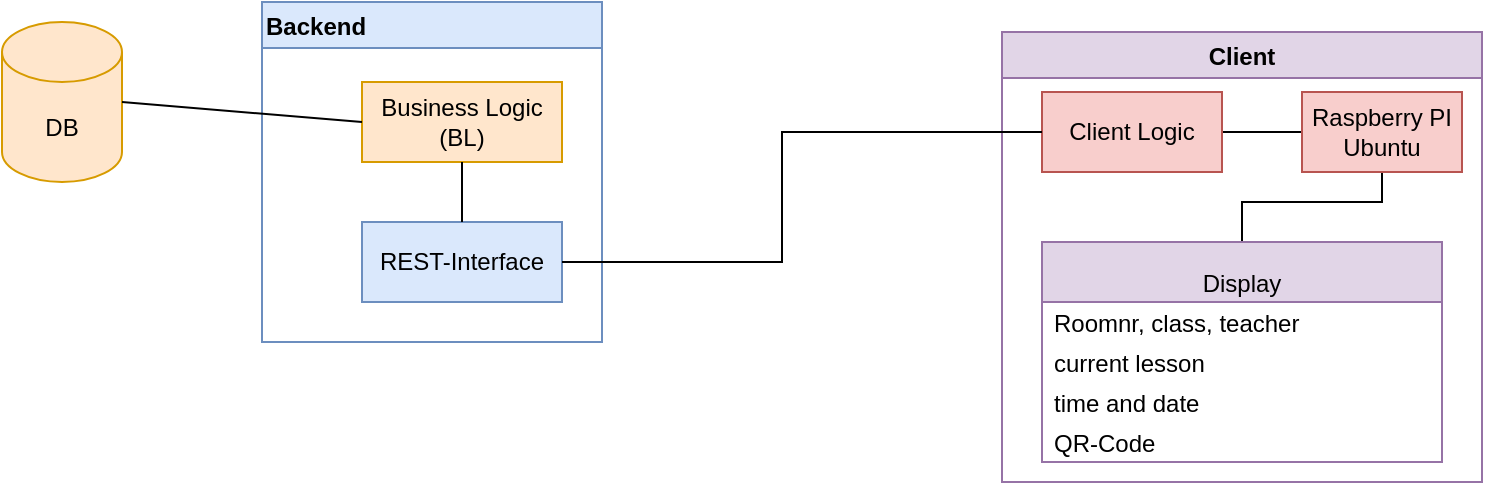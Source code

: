 <mxfile version="15.6.8" type="github">
  <diagram id="VIqUrMfN881pSGvHWkAi" name="Page-1">
    <mxGraphModel dx="1422" dy="740" grid="1" gridSize="10" guides="1" tooltips="1" connect="1" arrows="1" fold="1" page="1" pageScale="1" pageWidth="827" pageHeight="1169" math="0" shadow="0">
      <root>
        <mxCell id="0" />
        <mxCell id="1" parent="0" />
        <mxCell id="ZtJjANbV4Lpw1nc10nZc-3" value="Backend" style="swimlane;align=left;fillColor=#dae8fc;strokeColor=#6c8ebf;" parent="1" vertex="1">
          <mxGeometry x="140" y="30" width="170" height="170" as="geometry" />
        </mxCell>
        <mxCell id="ZtJjANbV4Lpw1nc10nZc-5" value="Business Logic&lt;br&gt;(BL)" style="rounded=0;whiteSpace=wrap;html=1;align=center;fillColor=#ffe6cc;strokeColor=#d79b00;" parent="ZtJjANbV4Lpw1nc10nZc-3" vertex="1">
          <mxGeometry x="50" y="40" width="100" height="40" as="geometry" />
        </mxCell>
        <mxCell id="ZtJjANbV4Lpw1nc10nZc-9" value="REST-Interface" style="rounded=0;whiteSpace=wrap;html=1;align=center;fillColor=#dae8fc;strokeColor=#6c8ebf;" parent="ZtJjANbV4Lpw1nc10nZc-3" vertex="1">
          <mxGeometry x="50" y="110" width="100" height="40" as="geometry" />
        </mxCell>
        <mxCell id="ZtJjANbV4Lpw1nc10nZc-10" value="" style="endArrow=none;startArrow=none;html=1;rounded=0;exitX=0.5;exitY=1;exitDx=0;exitDy=0;entryX=0.5;entryY=0;entryDx=0;entryDy=0;startFill=0;endFill=0;" parent="ZtJjANbV4Lpw1nc10nZc-3" source="ZtJjANbV4Lpw1nc10nZc-5" target="ZtJjANbV4Lpw1nc10nZc-9" edge="1">
          <mxGeometry width="50" height="50" relative="1" as="geometry">
            <mxPoint x="300" y="350" as="sourcePoint" />
            <mxPoint x="350" y="300" as="targetPoint" />
          </mxGeometry>
        </mxCell>
        <mxCell id="ZtJjANbV4Lpw1nc10nZc-6" value="DB" style="shape=cylinder3;whiteSpace=wrap;html=1;boundedLbl=1;backgroundOutline=1;size=15;align=center;fillColor=#ffe6cc;strokeColor=#d79b00;" parent="1" vertex="1">
          <mxGeometry x="10" y="40" width="60" height="80" as="geometry" />
        </mxCell>
        <mxCell id="ZtJjANbV4Lpw1nc10nZc-8" value="" style="endArrow=none;startArrow=none;html=1;rounded=0;exitX=1;exitY=0.5;exitDx=0;exitDy=0;exitPerimeter=0;entryX=0;entryY=0.5;entryDx=0;entryDy=0;endFill=0;startFill=0;" parent="1" source="ZtJjANbV4Lpw1nc10nZc-6" target="ZtJjANbV4Lpw1nc10nZc-5" edge="1">
          <mxGeometry width="50" height="50" relative="1" as="geometry">
            <mxPoint x="460" y="420" as="sourcePoint" />
            <mxPoint x="110" y="110" as="targetPoint" />
          </mxGeometry>
        </mxCell>
        <mxCell id="ZtJjANbV4Lpw1nc10nZc-11" value="Client" style="swimlane;align=center;fillColor=#e1d5e7;strokeColor=#9673a6;verticalAlign=middle;" parent="1" vertex="1">
          <mxGeometry x="510" y="45" width="240" height="225" as="geometry" />
        </mxCell>
        <mxCell id="ZtJjANbV4Lpw1nc10nZc-16" style="edgeStyle=orthogonalEdgeStyle;rounded=0;orthogonalLoop=1;jettySize=auto;html=1;entryX=1;entryY=0.5;entryDx=0;entryDy=0;startArrow=none;startFill=0;endArrow=none;endFill=0;" parent="ZtJjANbV4Lpw1nc10nZc-11" source="ZtJjANbV4Lpw1nc10nZc-13" target="ZtJjANbV4Lpw1nc10nZc-15" edge="1">
          <mxGeometry relative="1" as="geometry" />
        </mxCell>
        <mxCell id="N1tLH85BYtT5_raRtKyt-8" style="edgeStyle=orthogonalEdgeStyle;rounded=0;orthogonalLoop=1;jettySize=auto;html=1;entryX=0.5;entryY=0;entryDx=0;entryDy=0;startArrow=none;startFill=0;endArrow=none;endFill=0;" edge="1" parent="ZtJjANbV4Lpw1nc10nZc-11" source="ZtJjANbV4Lpw1nc10nZc-13" target="N1tLH85BYtT5_raRtKyt-2">
          <mxGeometry relative="1" as="geometry">
            <Array as="points">
              <mxPoint x="190" y="85" />
              <mxPoint x="120" y="85" />
            </Array>
          </mxGeometry>
        </mxCell>
        <mxCell id="ZtJjANbV4Lpw1nc10nZc-13" value="Raspberry PI&lt;br&gt;Ubuntu" style="rounded=0;whiteSpace=wrap;html=1;align=center;fillColor=#f8cecc;strokeColor=#b85450;" parent="ZtJjANbV4Lpw1nc10nZc-11" vertex="1">
          <mxGeometry x="150" y="30" width="80" height="40" as="geometry" />
        </mxCell>
        <mxCell id="ZtJjANbV4Lpw1nc10nZc-15" value="Client Logic" style="rounded=0;whiteSpace=wrap;html=1;align=center;fillColor=#f8cecc;strokeColor=#b85450;" parent="ZtJjANbV4Lpw1nc10nZc-11" vertex="1">
          <mxGeometry x="20" y="30" width="90" height="40" as="geometry" />
        </mxCell>
        <mxCell id="N1tLH85BYtT5_raRtKyt-2" value="Display" style="swimlane;fontStyle=0;childLayout=stackLayout;horizontal=1;startSize=30;horizontalStack=0;resizeParent=1;resizeParentMax=0;resizeLast=0;collapsible=1;marginBottom=0;align=center;verticalAlign=bottom;fillColor=#e1d5e7;strokeColor=#9673a6;" vertex="1" parent="ZtJjANbV4Lpw1nc10nZc-11">
          <mxGeometry x="20" y="105" width="200" height="110" as="geometry" />
        </mxCell>
        <mxCell id="N1tLH85BYtT5_raRtKyt-3" value="Roomnr, class, teacher" style="text;strokeColor=none;fillColor=none;align=left;verticalAlign=middle;spacingLeft=4;spacingRight=4;overflow=hidden;points=[[0,0.5],[1,0.5]];portConstraint=eastwest;rotatable=0;" vertex="1" parent="N1tLH85BYtT5_raRtKyt-2">
          <mxGeometry y="30" width="200" height="20" as="geometry" />
        </mxCell>
        <mxCell id="N1tLH85BYtT5_raRtKyt-4" value="current lesson" style="text;strokeColor=none;fillColor=none;align=left;verticalAlign=middle;spacingLeft=4;spacingRight=4;overflow=hidden;points=[[0,0.5],[1,0.5]];portConstraint=eastwest;rotatable=0;" vertex="1" parent="N1tLH85BYtT5_raRtKyt-2">
          <mxGeometry y="50" width="200" height="20" as="geometry" />
        </mxCell>
        <mxCell id="N1tLH85BYtT5_raRtKyt-5" value="time and date" style="text;strokeColor=none;fillColor=none;align=left;verticalAlign=middle;spacingLeft=4;spacingRight=4;overflow=hidden;points=[[0,0.5],[1,0.5]];portConstraint=eastwest;rotatable=0;" vertex="1" parent="N1tLH85BYtT5_raRtKyt-2">
          <mxGeometry y="70" width="200" height="20" as="geometry" />
        </mxCell>
        <mxCell id="N1tLH85BYtT5_raRtKyt-6" value="QR-Code" style="text;strokeColor=none;fillColor=none;align=left;verticalAlign=middle;spacingLeft=4;spacingRight=4;overflow=hidden;points=[[0,0.5],[1,0.5]];portConstraint=eastwest;rotatable=0;" vertex="1" parent="N1tLH85BYtT5_raRtKyt-2">
          <mxGeometry y="90" width="200" height="20" as="geometry" />
        </mxCell>
        <mxCell id="ZtJjANbV4Lpw1nc10nZc-19" style="edgeStyle=orthogonalEdgeStyle;rounded=0;orthogonalLoop=1;jettySize=auto;html=1;entryX=1;entryY=0.5;entryDx=0;entryDy=0;startArrow=none;startFill=0;endArrow=none;endFill=0;" parent="1" source="ZtJjANbV4Lpw1nc10nZc-15" target="ZtJjANbV4Lpw1nc10nZc-9" edge="1">
          <mxGeometry relative="1" as="geometry">
            <Array as="points">
              <mxPoint x="400" y="95" />
              <mxPoint x="400" y="160" />
            </Array>
          </mxGeometry>
        </mxCell>
      </root>
    </mxGraphModel>
  </diagram>
</mxfile>
